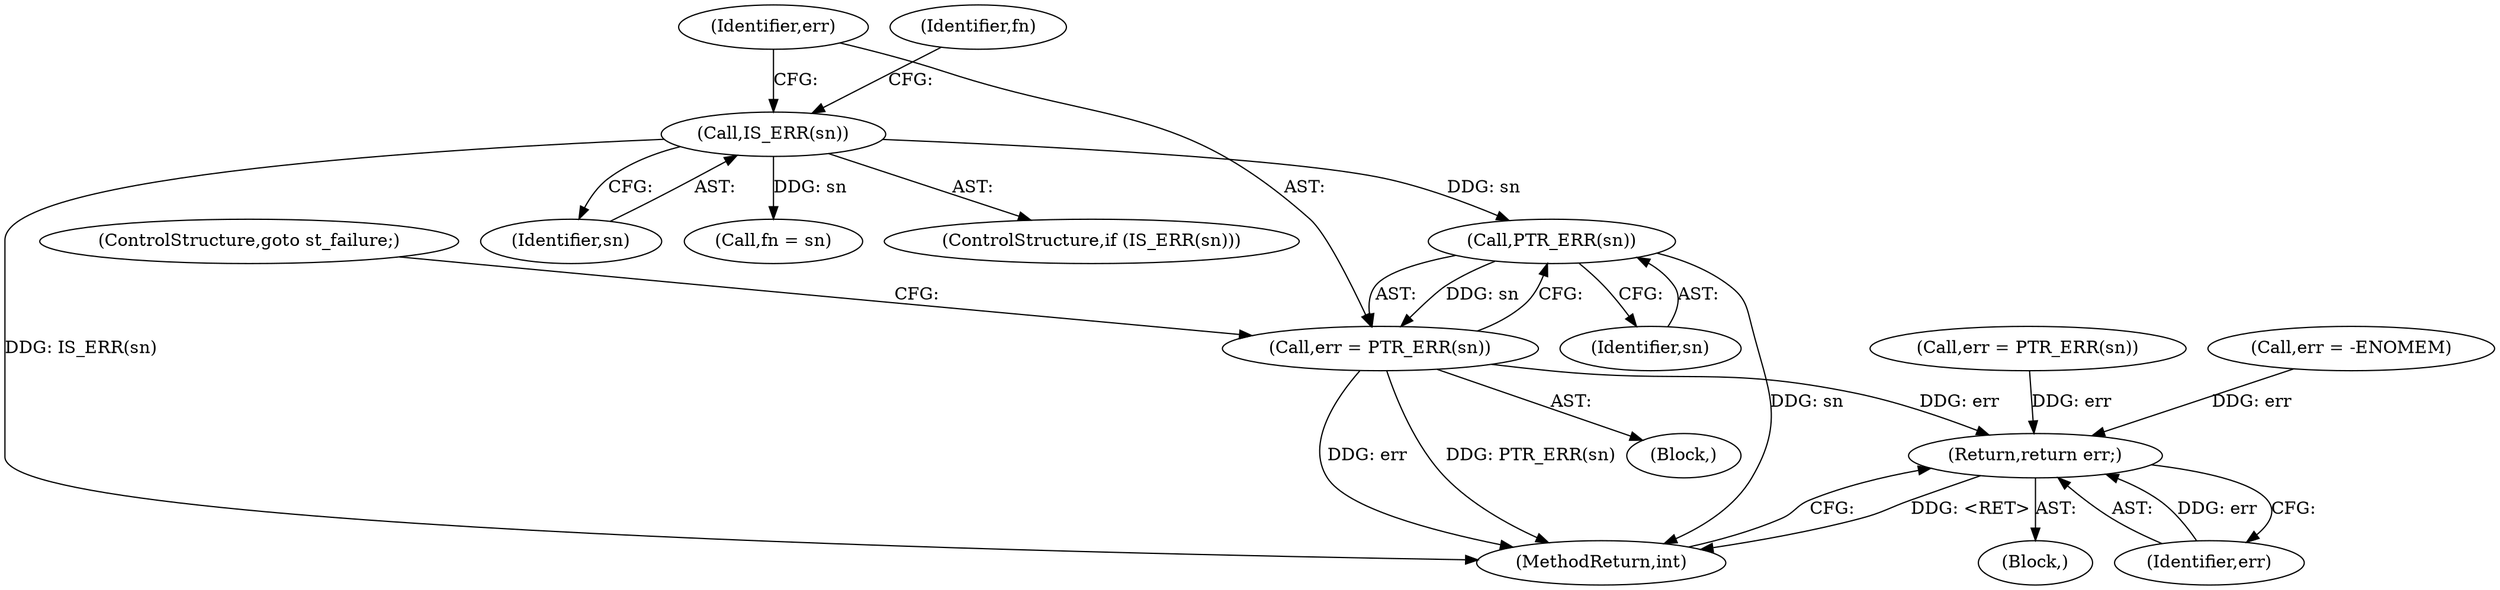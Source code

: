 digraph "0_linux_ae7b4e1f213aa659aedf9c6ecad0bf5f0476e1e2@pointer" {
"1000264" [label="(Call,PTR_ERR(sn))"];
"1000259" [label="(Call,IS_ERR(sn))"];
"1000262" [label="(Call,err = PTR_ERR(sn))"];
"1000424" [label="(Return,return err;)"];
"1000426" [label="(MethodReturn,int)"];
"1000262" [label="(Call,err = PTR_ERR(sn))"];
"1000260" [label="(Identifier,sn)"];
"1000111" [label="(Block,)"];
"1000283" [label="(Call,fn = sn)"];
"1000266" [label="(ControlStructure,goto st_failure;)"];
"1000263" [label="(Identifier,err)"];
"1000425" [label="(Identifier,err)"];
"1000270" [label="(Identifier,fn)"];
"1000424" [label="(Return,return err;)"];
"1000261" [label="(Block,)"];
"1000264" [label="(Call,PTR_ERR(sn))"];
"1000258" [label="(ControlStructure,if (IS_ERR(sn)))"];
"1000241" [label="(Call,err = PTR_ERR(sn))"];
"1000118" [label="(Call,err = -ENOMEM)"];
"1000259" [label="(Call,IS_ERR(sn))"];
"1000265" [label="(Identifier,sn)"];
"1000264" -> "1000262"  [label="AST: "];
"1000264" -> "1000265"  [label="CFG: "];
"1000265" -> "1000264"  [label="AST: "];
"1000262" -> "1000264"  [label="CFG: "];
"1000264" -> "1000426"  [label="DDG: sn"];
"1000264" -> "1000262"  [label="DDG: sn"];
"1000259" -> "1000264"  [label="DDG: sn"];
"1000259" -> "1000258"  [label="AST: "];
"1000259" -> "1000260"  [label="CFG: "];
"1000260" -> "1000259"  [label="AST: "];
"1000263" -> "1000259"  [label="CFG: "];
"1000270" -> "1000259"  [label="CFG: "];
"1000259" -> "1000426"  [label="DDG: IS_ERR(sn)"];
"1000259" -> "1000283"  [label="DDG: sn"];
"1000262" -> "1000261"  [label="AST: "];
"1000263" -> "1000262"  [label="AST: "];
"1000266" -> "1000262"  [label="CFG: "];
"1000262" -> "1000426"  [label="DDG: err"];
"1000262" -> "1000426"  [label="DDG: PTR_ERR(sn)"];
"1000262" -> "1000424"  [label="DDG: err"];
"1000424" -> "1000111"  [label="AST: "];
"1000424" -> "1000425"  [label="CFG: "];
"1000425" -> "1000424"  [label="AST: "];
"1000426" -> "1000424"  [label="CFG: "];
"1000424" -> "1000426"  [label="DDG: <RET>"];
"1000425" -> "1000424"  [label="DDG: err"];
"1000241" -> "1000424"  [label="DDG: err"];
"1000118" -> "1000424"  [label="DDG: err"];
}
